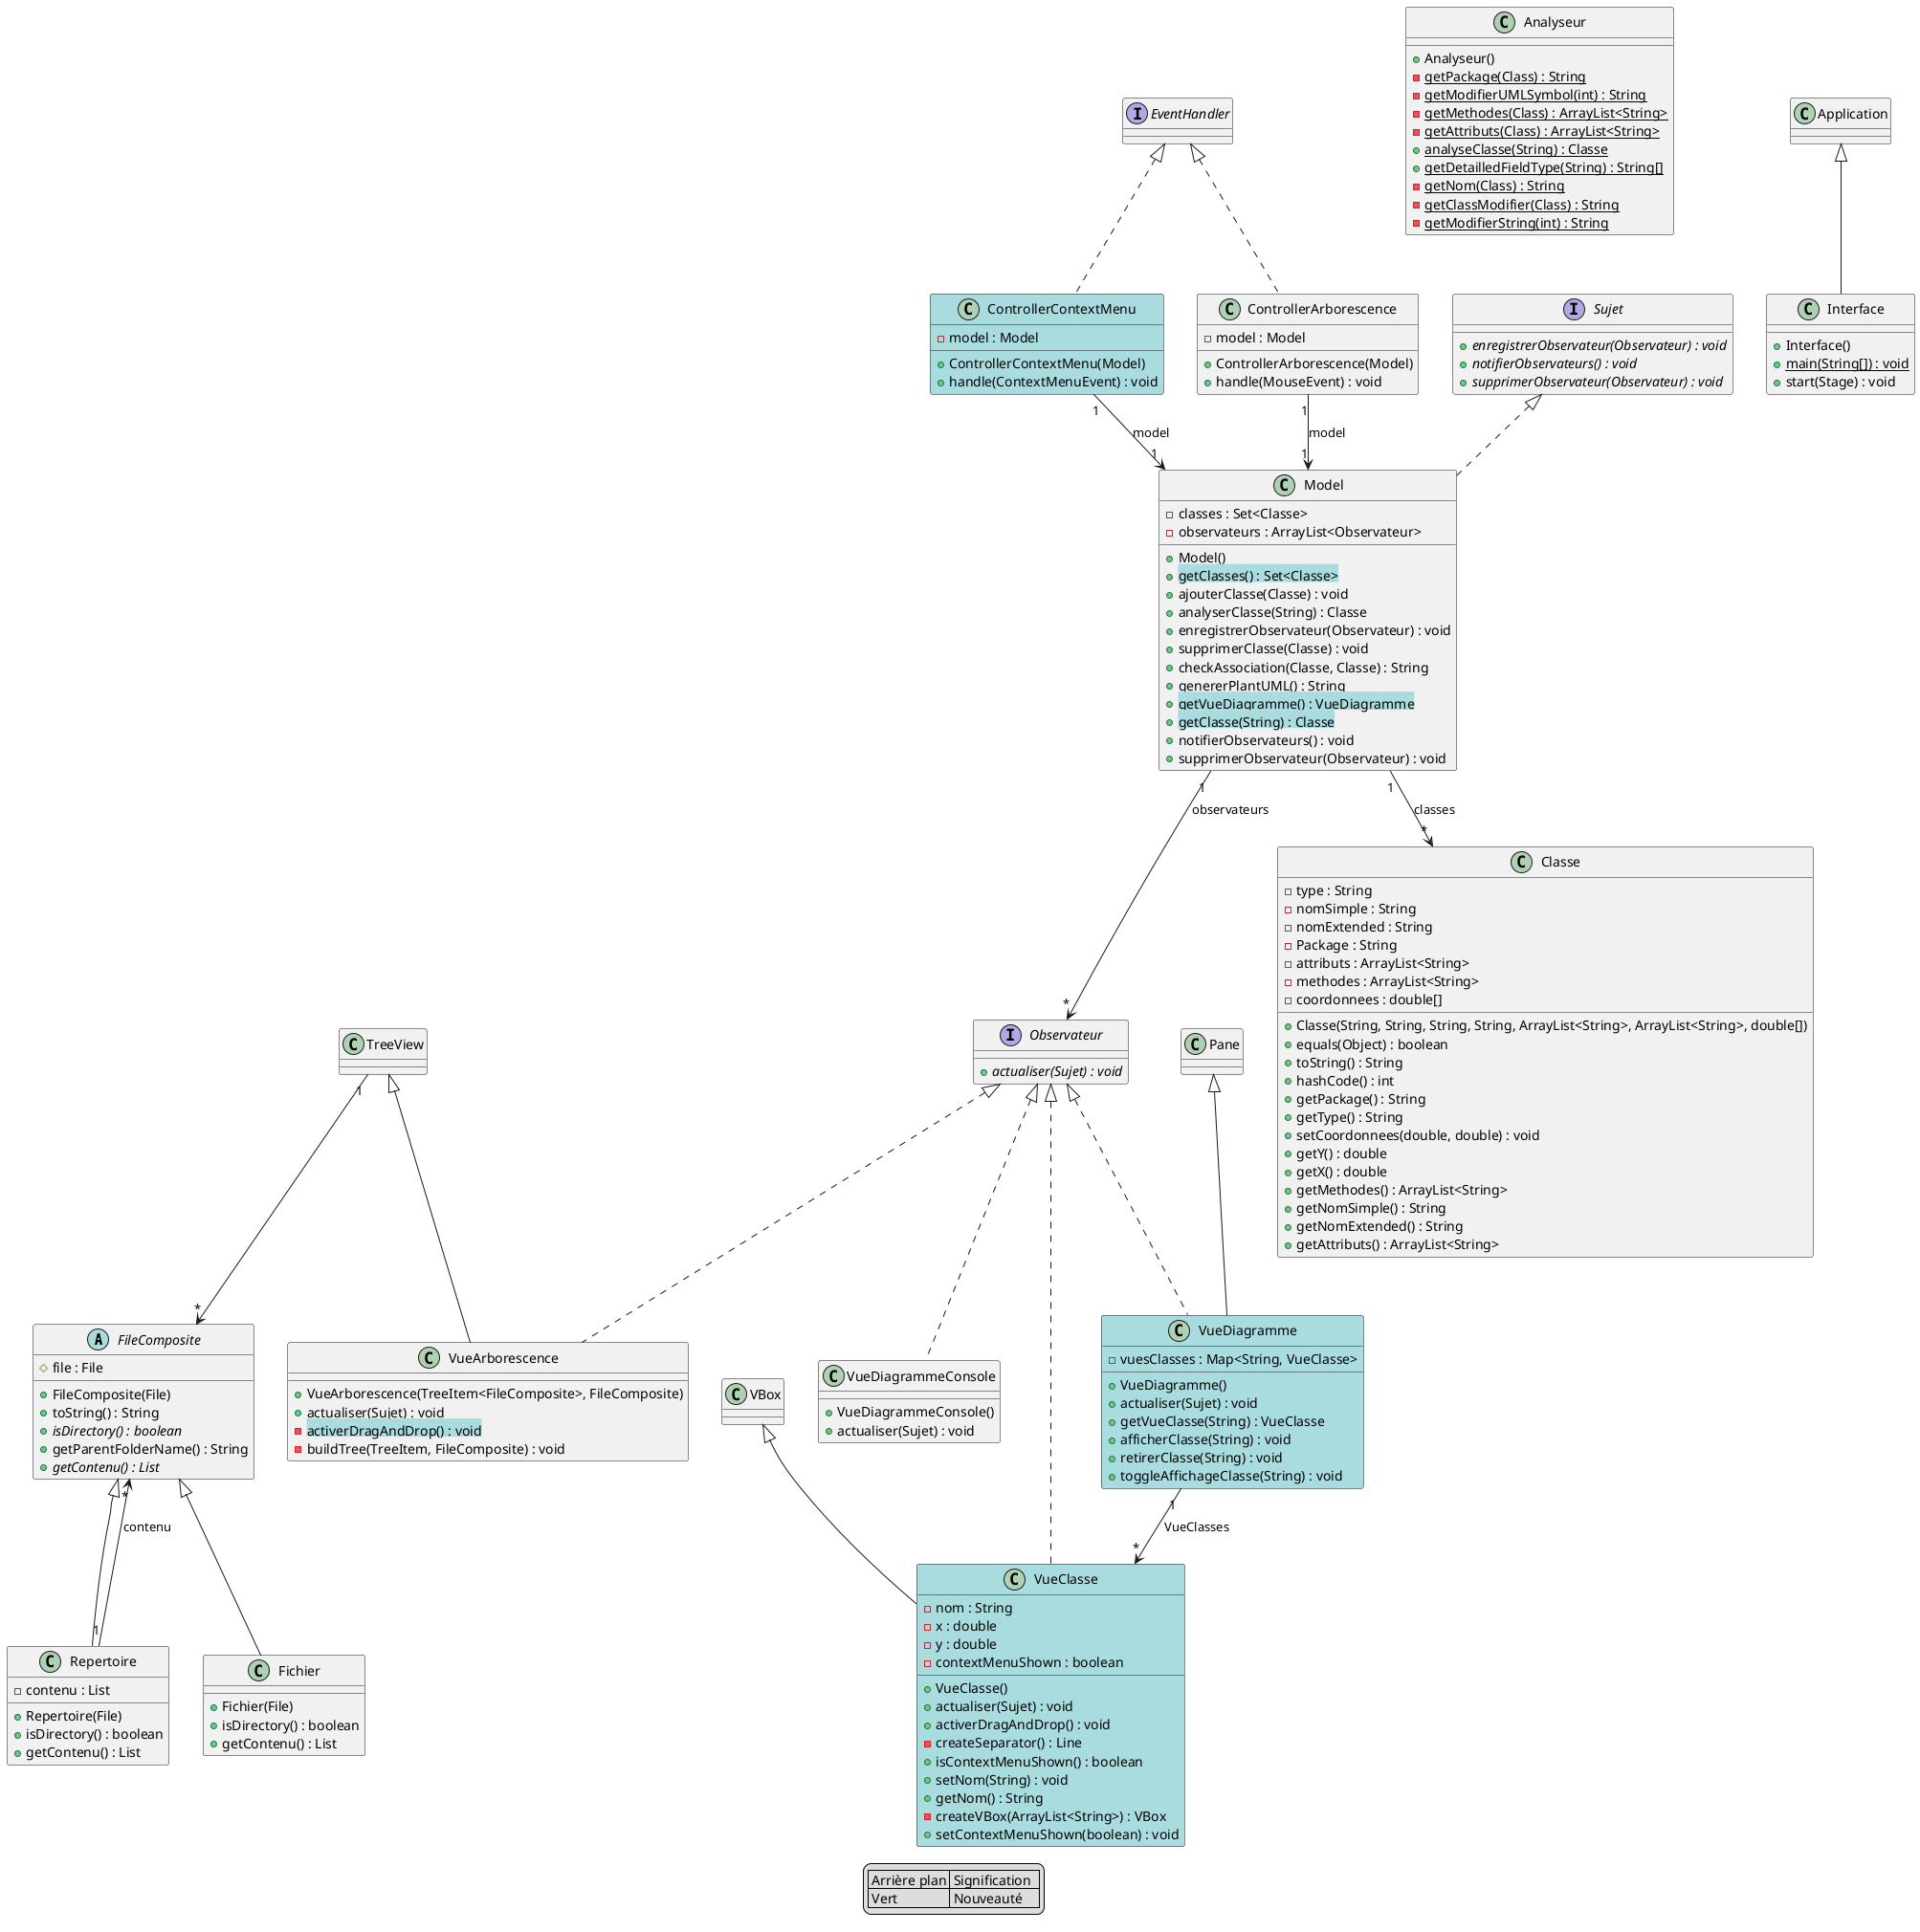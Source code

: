 @startuml
abstract FileComposite {
	# file : File
	+ FileComposite(File)
	+ toString() : String
	+ {abstract} isDirectory() : boolean
	+ getParentFolderName() : String
	+ {abstract} getContenu() : List
}
class VueClasse #A9DCDF extends VBox implements Observateur {
	- nom : String
	- x : double
	- y : double
	- contextMenuShown : boolean
	+ VueClasse()
	+ actualiser(Sujet) : void
	+ activerDragAndDrop() : void
	- createSeparator() : Line
	+ isContextMenuShown() : boolean
	+ setNom(String) : void
	+ getNom() : String
	- createVBox(ArrayList<String>) : VBox
	+ setContextMenuShown(boolean) : void
}
class Repertoire extends FileComposite {
	- contenu : List
	+ Repertoire(File)
	+ isDirectory() : boolean
	+ getContenu() : List
}
class VueArborescence extends TreeView implements Observateur {
	+ VueArborescence(TreeItem<FileComposite>, FileComposite)
	+ actualiser(Sujet) : void
	- <back:#A9DCDF>activerDragAndDrop() : void</back>
	- buildTree(TreeItem, FileComposite) : void
}
class Fichier extends FileComposite {
	+ Fichier(File)
	+ isDirectory() : boolean
	+ getContenu() : List
}
class VueDiagramme #A9DCDF extends Pane implements Observateur {
	- vuesClasses : Map<String, VueClasse>
	+ VueDiagramme()
	+ actualiser(Sujet) : void
	+ getVueClasse(String) : VueClasse
	+ afficherClasse(String) : void
	+ retirerClasse(String) : void
	+ toggleAffichageClasse(String) : void
}
class VueDiagrammeConsole implements Observateur {
	+ VueDiagrammeConsole()
	+ actualiser(Sujet) : void
}
class ControllerContextMenu #A9DCDF implements EventHandler {
	- model : Model
	+ ControllerContextMenu(Model)
	+ handle(ContextMenuEvent) : void
}
class ControllerArborescence implements EventHandler {
	- model : Model
	+ ControllerArborescence(Model)
	+ handle(MouseEvent) : void
}
interface Observateur {
	+ {abstract} actualiser(Sujet) : void
}
class Analyseur {
	+ Analyseur()
	- {static} getPackage(Class) : String
	- {static} getModifierUMLSymbol(int) : String
	- {static} getMethodes(Class) : ArrayList<String>
	- {static} getAttributs(Class) : ArrayList<String>
	+ {static} analyseClasse(String) : Classe
	+ {static} getDetailledFieldType(String) : String[]
	- {static} getNom(Class) : String
	- {static} getClassModifier(Class) : String
	- {static} getModifierString(int) : String
}
class Model implements Sujet {
	- classes : Set<Classe>
	- observateurs : ArrayList<Observateur>
	+ Model()
	+ <back:#A9DCDF>getClasses() : Set<Classe></back>
	+ ajouterClasse(Classe) : void
	+ analyserClasse(String) : Classe
	+ enregistrerObservateur(Observateur) : void
	+ supprimerClasse(Classe) : void
	+ checkAssociation(Classe, Classe) : String
	+ genererPlantUML() : String
	+ <back:#A9DCDF>getVueDiagramme() : VueDiagramme</back>
	+ <back:#A9DCDF>getClasse(String) : Classe</back>
	+ notifierObservateurs() : void
	+ supprimerObservateur(Observateur) : void
}
class Classe {
	- type : String
	- nomSimple : String
	- nomExtended : String
	- Package : String
	- attributs : ArrayList<String>
	- methodes : ArrayList<String>
	- coordonnees : double[]
	+ Classe(String, String, String, String, ArrayList<String>, ArrayList<String>, double[])
	+ equals(Object) : boolean
	+ toString() : String
	+ hashCode() : int
	+ getPackage() : String
	+ getType() : String
	+ setCoordonnees(double, double) : void
	+ getY() : double
	+ getX() : double
	+ getMethodes() : ArrayList<String>
	+ getNomSimple() : String
	+ getNomExtended() : String
	+ getAttributs() : ArrayList<String>
}
class Interface extends Application {
	+ Interface()
	+ {static} main(String[]) : void
	+ start(Stage) : void
}
interface Sujet {
	+ {abstract} enregistrerObservateur(Observateur) : void
	+ {abstract} notifierObservateurs() : void
	+ {abstract} supprimerObservateur(Observateur) : void
}

Repertoire "1" --> "*" FileComposite : contenu
VueDiagramme "1" --> "*" VueClasse : VueClasses
ControllerContextMenu "1" --> "1" Model : model
ControllerArborescence "1" --> "1" Model : model
Model "1" --> "*" Observateur : observateurs
Model "1" --> "*" Classe : classes
TreeView "1" --> "*" FileComposite

legend
  | Arrière plan | Signification |
  | Vert         | Nouveauté     |
endlegend
@enduml